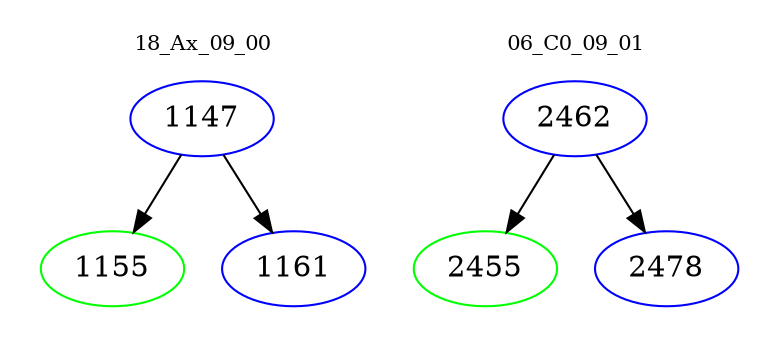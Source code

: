 digraph{
subgraph cluster_0 {
color = white
label = "18_Ax_09_00";
fontsize=10;
T0_1147 [label="1147", color="blue"]
T0_1147 -> T0_1155 [color="black"]
T0_1155 [label="1155", color="green"]
T0_1147 -> T0_1161 [color="black"]
T0_1161 [label="1161", color="blue"]
}
subgraph cluster_1 {
color = white
label = "06_C0_09_01";
fontsize=10;
T1_2462 [label="2462", color="blue"]
T1_2462 -> T1_2455 [color="black"]
T1_2455 [label="2455", color="green"]
T1_2462 -> T1_2478 [color="black"]
T1_2478 [label="2478", color="blue"]
}
}
